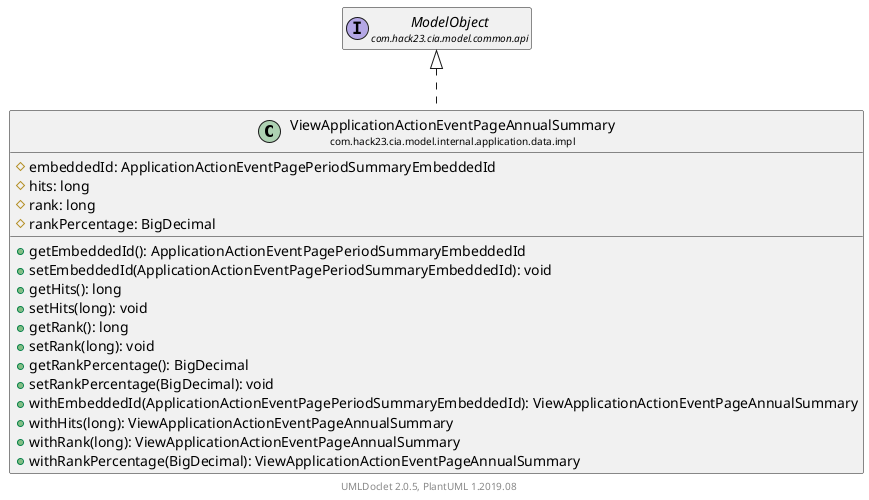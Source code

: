 @startuml
    set namespaceSeparator none
    hide empty fields
    hide empty methods

    class "<size:14>ViewApplicationActionEventPageAnnualSummary\n<size:10>com.hack23.cia.model.internal.application.data.impl" as com.hack23.cia.model.internal.application.data.impl.ViewApplicationActionEventPageAnnualSummary [[ViewApplicationActionEventPageAnnualSummary.html]] {
        #embeddedId: ApplicationActionEventPagePeriodSummaryEmbeddedId
        #hits: long
        #rank: long
        #rankPercentage: BigDecimal
        +getEmbeddedId(): ApplicationActionEventPagePeriodSummaryEmbeddedId
        +setEmbeddedId(ApplicationActionEventPagePeriodSummaryEmbeddedId): void
        +getHits(): long
        +setHits(long): void
        +getRank(): long
        +setRank(long): void
        +getRankPercentage(): BigDecimal
        +setRankPercentage(BigDecimal): void
        +withEmbeddedId(ApplicationActionEventPagePeriodSummaryEmbeddedId): ViewApplicationActionEventPageAnnualSummary
        +withHits(long): ViewApplicationActionEventPageAnnualSummary
        +withRank(long): ViewApplicationActionEventPageAnnualSummary
        +withRankPercentage(BigDecimal): ViewApplicationActionEventPageAnnualSummary
    }

    interface "<size:14>ModelObject\n<size:10>com.hack23.cia.model.common.api" as com.hack23.cia.model.common.api.ModelObject

    com.hack23.cia.model.common.api.ModelObject <|.. com.hack23.cia.model.internal.application.data.impl.ViewApplicationActionEventPageAnnualSummary

    center footer UMLDoclet 2.0.5, PlantUML 1.2019.08
@enduml
